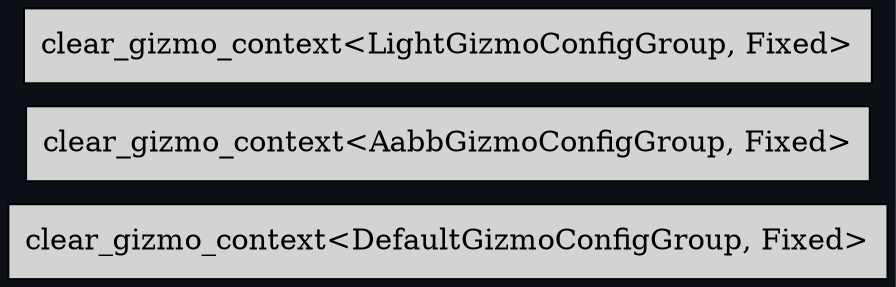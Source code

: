 digraph "" {
	"compound"="true";
	"splines"="spline";
	"rankdir"="LR";
	"bgcolor"="#0d1117";
	"fontname"="Helvetica";
	"nodesep"="0.15";
	edge ["penwidth"="2"];
	node ["shape"="box", "style"="filled"];
	"node_System(SystemKey(1v1))" ["label"="clear_gizmo_context<DefaultGizmoConfigGroup, Fixed>", "tooltip"="bevy_gizmos::clear_gizmo_context<bevy_gizmos::config::DefaultGizmoConfigGroup, bevy_time::fixed::Fixed>"]
	"node_System(SystemKey(2v1))" ["label"="clear_gizmo_context<AabbGizmoConfigGroup, Fixed>", "tooltip"="bevy_gizmos::clear_gizmo_context<bevy_gizmos::aabb::AabbGizmoConfigGroup, bevy_time::fixed::Fixed>"]
	"node_System(SystemKey(3v1))" ["label"="clear_gizmo_context<LightGizmoConfigGroup, Fixed>", "tooltip"="bevy_gizmos::clear_gizmo_context<bevy_gizmos::light::LightGizmoConfigGroup, bevy_time::fixed::Fixed>"]
}
